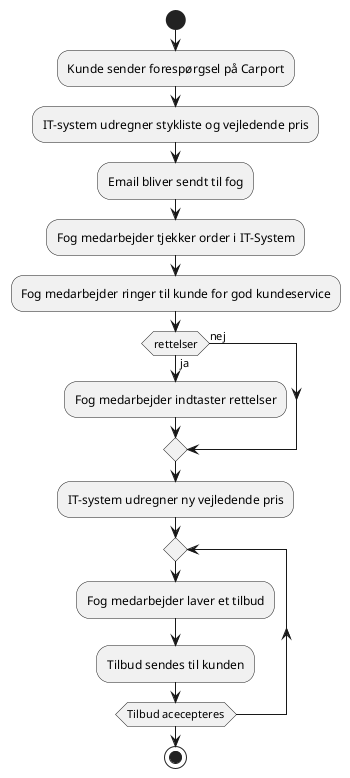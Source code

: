@startuml

start
    
    :Kunde sender forespørgsel på Carport;
    
    :IT-system udregner stykliste og vejledende pris;
    
    :Email bliver sendt til fog;
    
    :Fog medarbejder tjekker order i IT-System;
    
    :Fog medarbejder ringer til kunde for god kundeservice;
    
    if (rettelser) then (ja)
        :Fog medarbejder indtaster rettelser;
        else (nej)
    endif
    
    :IT-system udregner ny vejledende pris;
    
    repeat
    :Fog medarbejder laver et tilbud;
    :Tilbud sendes til kunden;
    repeat while (Tilbud acecepteres)
    
    
stop

@enduml